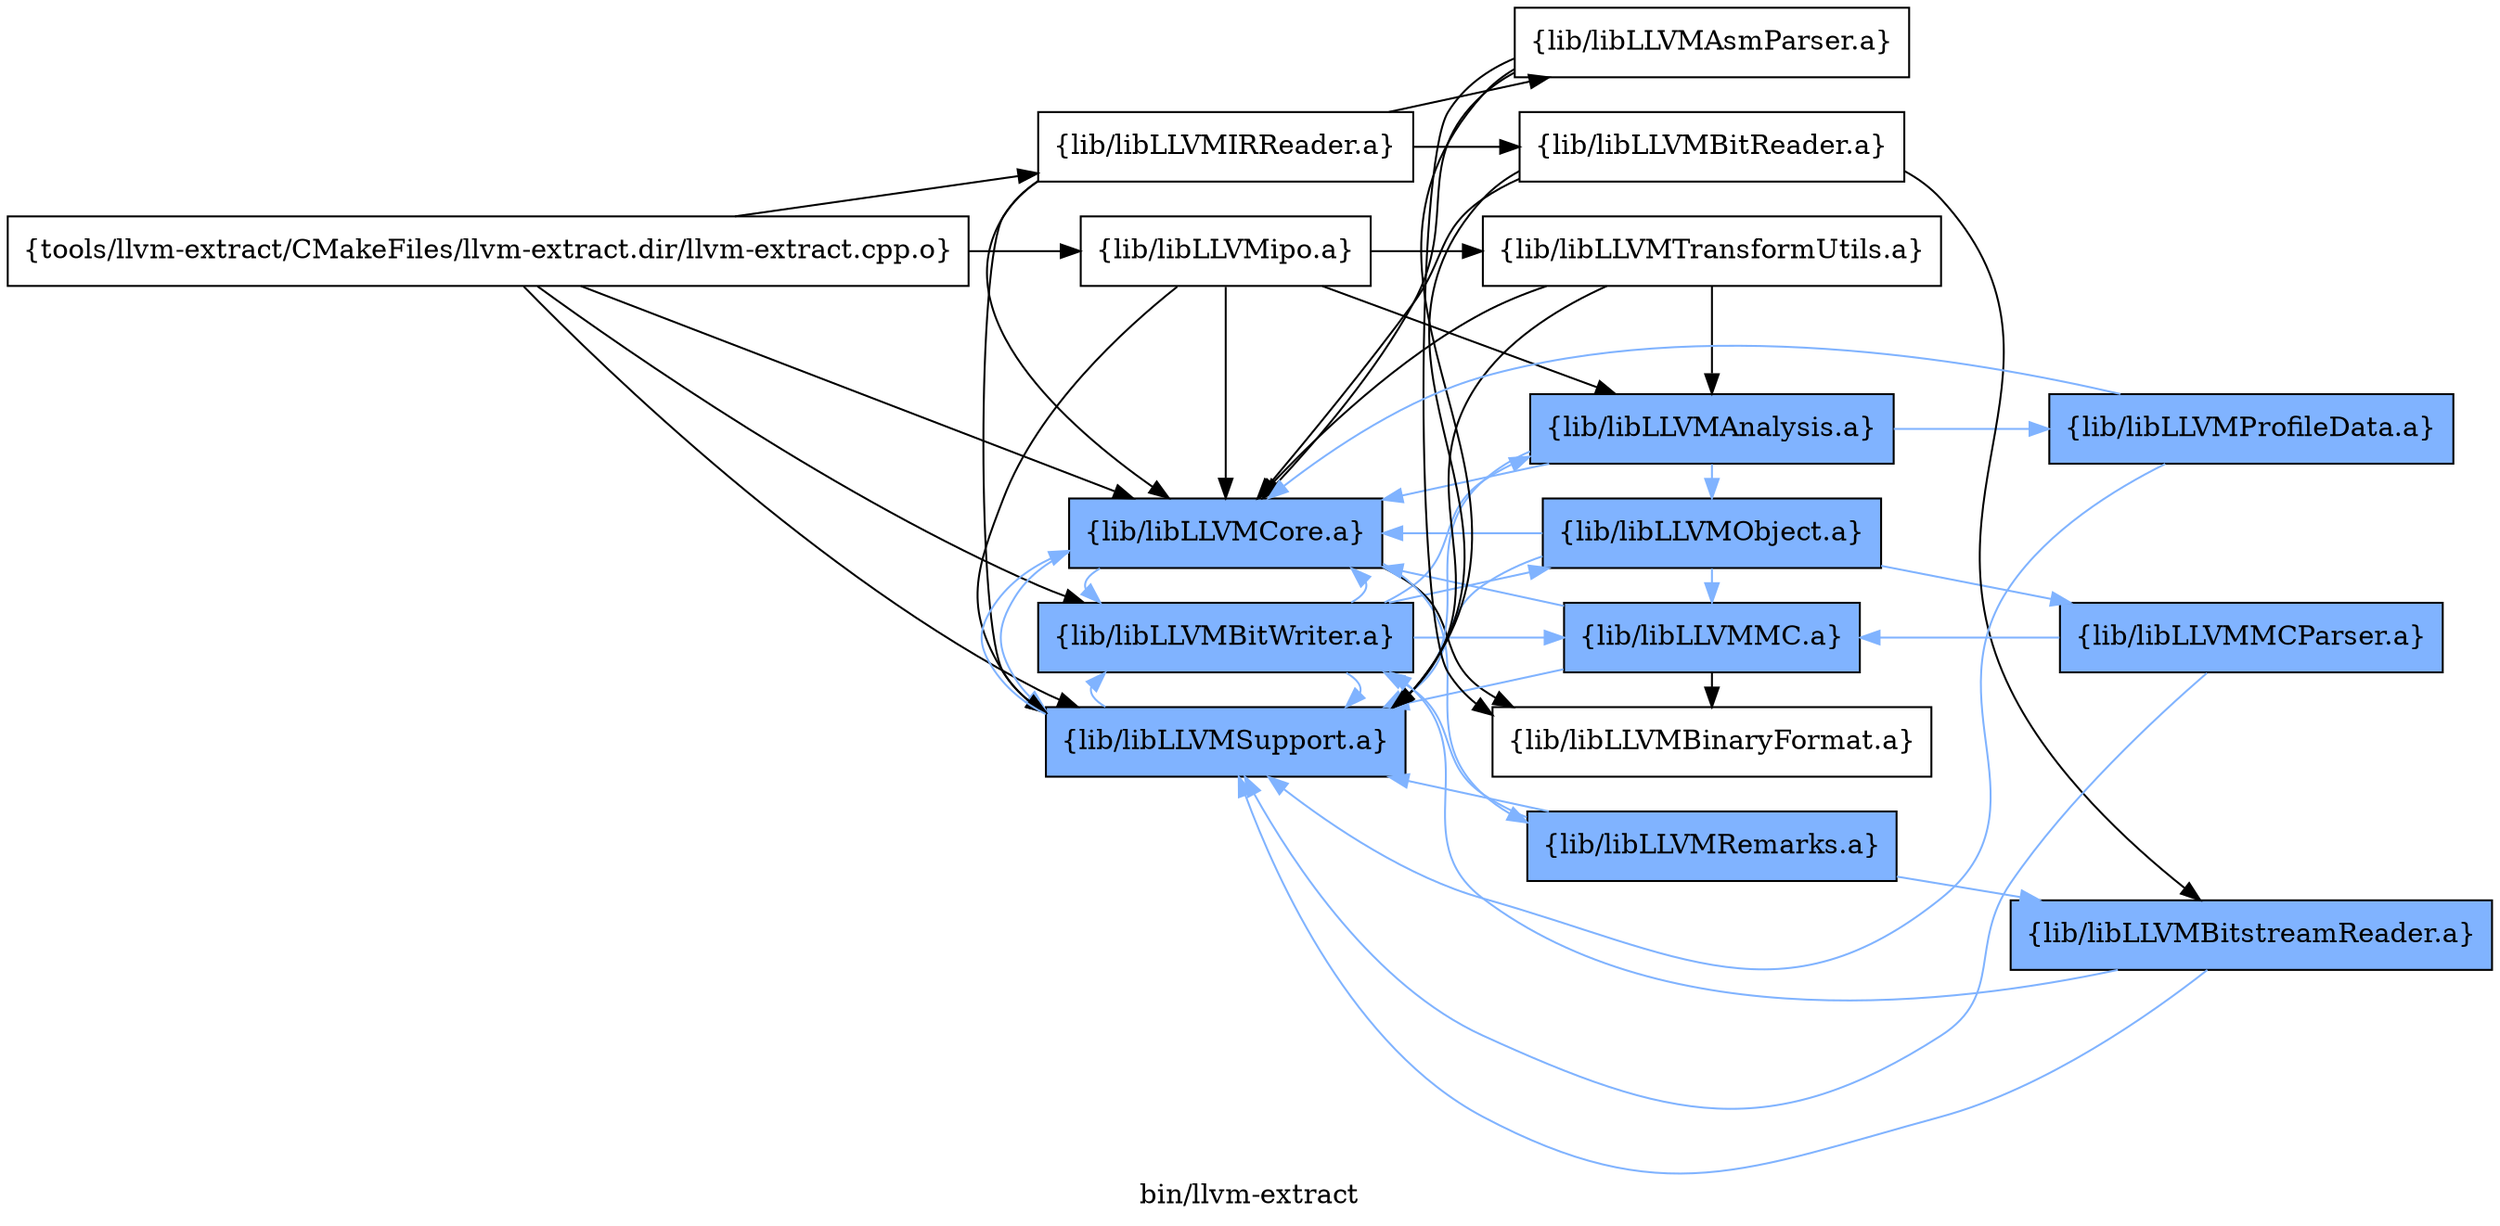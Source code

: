 digraph "bin/llvm-extract" {
	label="bin/llvm-extract";
	rankdir=LR;
	{ rank=same; Node0x55bbb4c90518;  }
	{ rank=same; Node0x55bbb4c8f5c8; Node0x55bbb4c90568; Node0x55bbb4c8ffc8; Node0x55bbb4c937b8; Node0x55bbb4c93308;  }
	{ rank=same; Node0x55bbb4c94a28; Node0x55bbb4c8f258; Node0x55bbb4c8e3a8; Node0x55bbb4c91a58; Node0x55bbb4c90e78; Node0x55bbb4c96508; Node0x55bbb4c93d08; Node0x55bbb4c8eda8;  }

	Node0x55bbb4c90518 [shape=record,shape=box,group=0,label="{tools/llvm-extract/CMakeFiles/llvm-extract.dir/llvm-extract.cpp.o}"];
	Node0x55bbb4c90518 -> Node0x55bbb4c8f5c8;
	Node0x55bbb4c90518 -> Node0x55bbb4c90568;
	Node0x55bbb4c90518 -> Node0x55bbb4c8ffc8;
	Node0x55bbb4c90518 -> Node0x55bbb4c937b8;
	Node0x55bbb4c90518 -> Node0x55bbb4c93308;
	Node0x55bbb4c8f5c8 [shape=record,shape=box,group=1,style=filled,fillcolor="0.600000 0.5 1",label="{lib/libLLVMBitWriter.a}"];
	Node0x55bbb4c8f5c8 -> Node0x55bbb4c90568[color="0.600000 0.5 1"];
	Node0x55bbb4c8f5c8 -> Node0x55bbb4c93308[color="0.600000 0.5 1"];
	Node0x55bbb4c8f5c8 -> Node0x55bbb4c94a28[color="0.600000 0.5 1"];
	Node0x55bbb4c8f5c8 -> Node0x55bbb4c8f258[color="0.600000 0.5 1"];
	Node0x55bbb4c8f5c8 -> Node0x55bbb4c8e3a8[color="0.600000 0.5 1"];
	Node0x55bbb4c90568 [shape=record,shape=box,group=1,style=filled,fillcolor="0.600000 0.5 1",label="{lib/libLLVMCore.a}"];
	Node0x55bbb4c90568 -> Node0x55bbb4c93308[color="0.600000 0.5 1"];
	Node0x55bbb4c90568 -> Node0x55bbb4c91a58;
	Node0x55bbb4c90568 -> Node0x55bbb4c8f5c8[color="0.600000 0.5 1"];
	Node0x55bbb4c90568 -> Node0x55bbb4c90e78[color="0.600000 0.5 1"];
	Node0x55bbb4c8ffc8 [shape=record,shape=box,group=0,label="{lib/libLLVMipo.a}"];
	Node0x55bbb4c8ffc8 -> Node0x55bbb4c90568;
	Node0x55bbb4c8ffc8 -> Node0x55bbb4c93308;
	Node0x55bbb4c8ffc8 -> Node0x55bbb4c96508;
	Node0x55bbb4c8ffc8 -> Node0x55bbb4c94a28;
	Node0x55bbb4c937b8 [shape=record,shape=box,group=0,label="{lib/libLLVMIRReader.a}"];
	Node0x55bbb4c937b8 -> Node0x55bbb4c90568;
	Node0x55bbb4c937b8 -> Node0x55bbb4c93308;
	Node0x55bbb4c937b8 -> Node0x55bbb4c93d08;
	Node0x55bbb4c937b8 -> Node0x55bbb4c8eda8;
	Node0x55bbb4c93308 [shape=record,shape=box,group=1,style=filled,fillcolor="0.600000 0.5 1",label="{lib/libLLVMSupport.a}"];
	Node0x55bbb4c93308 -> Node0x55bbb4c90568[color="0.600000 0.5 1"];
	Node0x55bbb4c93308 -> Node0x55bbb4c8f5c8[color="0.600000 0.5 1"];
	Node0x55bbb4c94a28 [shape=record,shape=box,group=1,style=filled,fillcolor="0.600000 0.5 1",label="{lib/libLLVMAnalysis.a}"];
	Node0x55bbb4c94a28 -> Node0x55bbb4c90568[color="0.600000 0.5 1"];
	Node0x55bbb4c94a28 -> Node0x55bbb4c93308[color="0.600000 0.5 1"];
	Node0x55bbb4c94a28 -> Node0x55bbb4c8f258[color="0.600000 0.5 1"];
	Node0x55bbb4c94a28 -> Node0x55bbb4c8d4f8[color="0.600000 0.5 1"];
	Node0x55bbb4c8f258 [shape=record,shape=box,group=1,style=filled,fillcolor="0.600000 0.5 1",label="{lib/libLLVMObject.a}"];
	Node0x55bbb4c8f258 -> Node0x55bbb4c90568[color="0.600000 0.5 1"];
	Node0x55bbb4c8f258 -> Node0x55bbb4c93308[color="0.600000 0.5 1"];
	Node0x55bbb4c8f258 -> Node0x55bbb4c8e3a8[color="0.600000 0.5 1"];
	Node0x55bbb4c8f258 -> Node0x55bbb4c8e8f8[color="0.600000 0.5 1"];
	Node0x55bbb4c8e3a8 [shape=record,shape=box,group=1,style=filled,fillcolor="0.600000 0.5 1",label="{lib/libLLVMMC.a}"];
	Node0x55bbb4c8e3a8 -> Node0x55bbb4c93308[color="0.600000 0.5 1"];
	Node0x55bbb4c8e3a8 -> Node0x55bbb4c91a58;
	Node0x55bbb4c8e3a8 -> Node0x55bbb4c90568[color="0.600000 0.5 1"];
	Node0x55bbb4c91a58 [shape=record,shape=box,group=0,label="{lib/libLLVMBinaryFormat.a}"];
	Node0x55bbb4c90e78 [shape=record,shape=box,group=1,style=filled,fillcolor="0.600000 0.5 1",label="{lib/libLLVMRemarks.a}"];
	Node0x55bbb4c90e78 -> Node0x55bbb4c93308[color="0.600000 0.5 1"];
	Node0x55bbb4c90e78 -> Node0x55bbb4c8f5c8[color="0.600000 0.5 1"];
	Node0x55bbb4c90e78 -> Node0x55bbb4c909c8[color="0.600000 0.5 1"];
	Node0x55bbb4c96508 [shape=record,shape=box,group=0,label="{lib/libLLVMTransformUtils.a}"];
	Node0x55bbb4c96508 -> Node0x55bbb4c90568;
	Node0x55bbb4c96508 -> Node0x55bbb4c93308;
	Node0x55bbb4c96508 -> Node0x55bbb4c94a28;
	Node0x55bbb4c93d08 [shape=record,shape=box,group=0,label="{lib/libLLVMAsmParser.a}"];
	Node0x55bbb4c93d08 -> Node0x55bbb4c90568;
	Node0x55bbb4c93d08 -> Node0x55bbb4c93308;
	Node0x55bbb4c93d08 -> Node0x55bbb4c91a58;
	Node0x55bbb4c8eda8 [shape=record,shape=box,group=0,label="{lib/libLLVMBitReader.a}"];
	Node0x55bbb4c8eda8 -> Node0x55bbb4c90568;
	Node0x55bbb4c8eda8 -> Node0x55bbb4c93308;
	Node0x55bbb4c8eda8 -> Node0x55bbb4c909c8;
	Node0x55bbb4c8d4f8 [shape=record,shape=box,group=1,style=filled,fillcolor="0.600000 0.5 1",label="{lib/libLLVMProfileData.a}"];
	Node0x55bbb4c8d4f8 -> Node0x55bbb4c90568[color="0.600000 0.5 1"];
	Node0x55bbb4c8d4f8 -> Node0x55bbb4c93308[color="0.600000 0.5 1"];
	Node0x55bbb4c8e8f8 [shape=record,shape=box,group=1,style=filled,fillcolor="0.600000 0.5 1",label="{lib/libLLVMMCParser.a}"];
	Node0x55bbb4c8e8f8 -> Node0x55bbb4c93308[color="0.600000 0.5 1"];
	Node0x55bbb4c8e8f8 -> Node0x55bbb4c8e3a8[color="0.600000 0.5 1"];
	Node0x55bbb4c909c8 [shape=record,shape=box,group=1,style=filled,fillcolor="0.600000 0.5 1",label="{lib/libLLVMBitstreamReader.a}"];
	Node0x55bbb4c909c8 -> Node0x55bbb4c8f5c8[color="0.600000 0.5 1"];
	Node0x55bbb4c909c8 -> Node0x55bbb4c93308[color="0.600000 0.5 1"];
}
